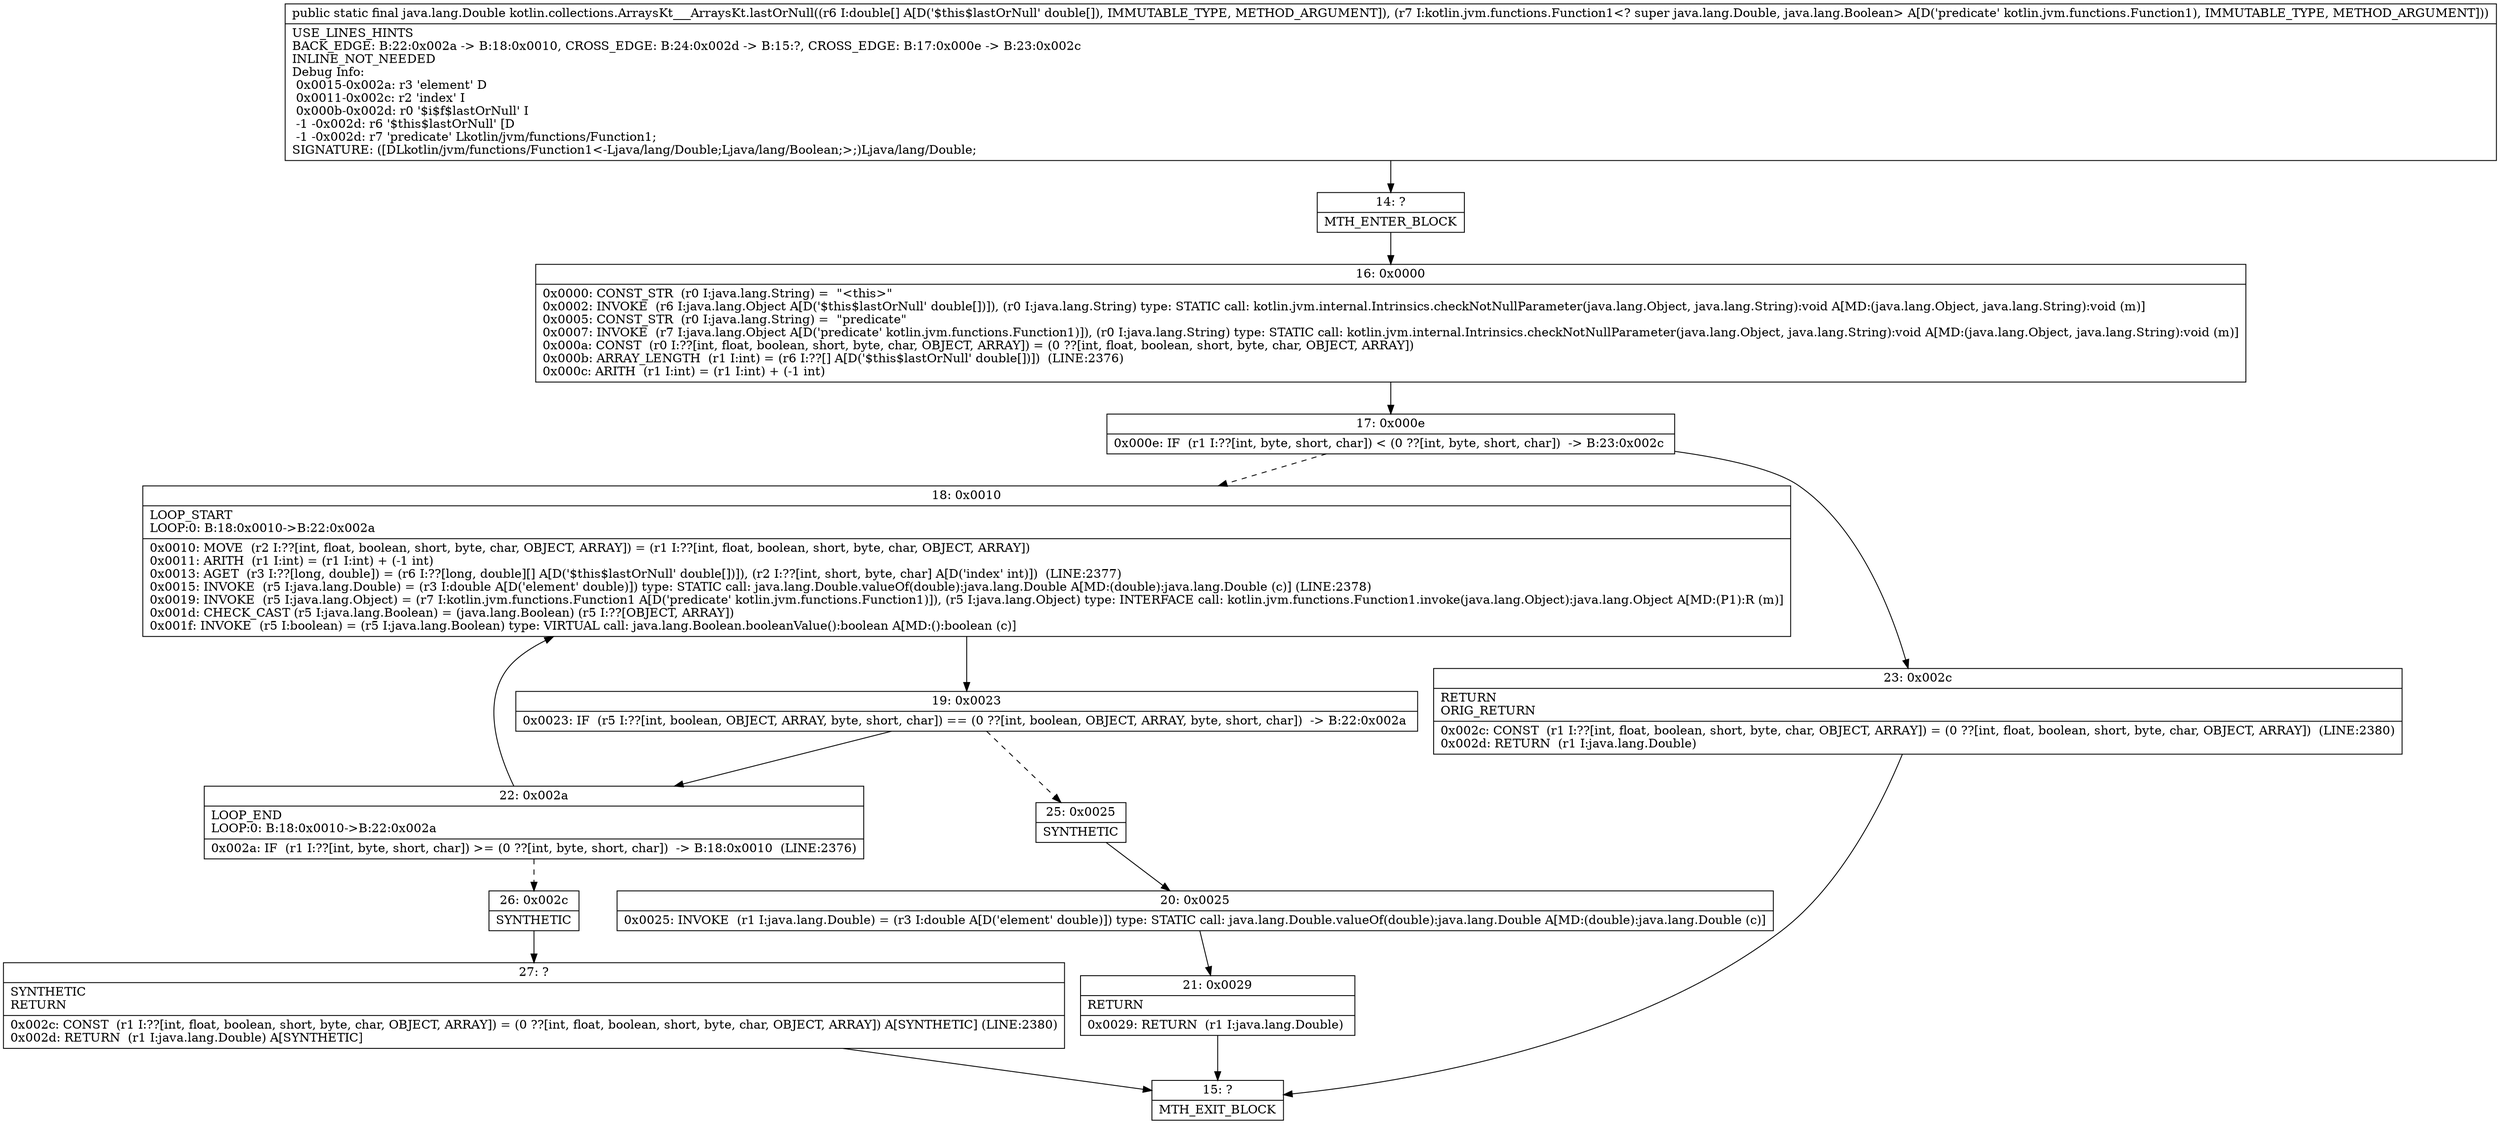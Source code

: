 digraph "CFG forkotlin.collections.ArraysKt___ArraysKt.lastOrNull([DLkotlin\/jvm\/functions\/Function1;)Ljava\/lang\/Double;" {
Node_14 [shape=record,label="{14\:\ ?|MTH_ENTER_BLOCK\l}"];
Node_16 [shape=record,label="{16\:\ 0x0000|0x0000: CONST_STR  (r0 I:java.lang.String) =  \"\<this\>\" \l0x0002: INVOKE  (r6 I:java.lang.Object A[D('$this$lastOrNull' double[])]), (r0 I:java.lang.String) type: STATIC call: kotlin.jvm.internal.Intrinsics.checkNotNullParameter(java.lang.Object, java.lang.String):void A[MD:(java.lang.Object, java.lang.String):void (m)]\l0x0005: CONST_STR  (r0 I:java.lang.String) =  \"predicate\" \l0x0007: INVOKE  (r7 I:java.lang.Object A[D('predicate' kotlin.jvm.functions.Function1)]), (r0 I:java.lang.String) type: STATIC call: kotlin.jvm.internal.Intrinsics.checkNotNullParameter(java.lang.Object, java.lang.String):void A[MD:(java.lang.Object, java.lang.String):void (m)]\l0x000a: CONST  (r0 I:??[int, float, boolean, short, byte, char, OBJECT, ARRAY]) = (0 ??[int, float, boolean, short, byte, char, OBJECT, ARRAY]) \l0x000b: ARRAY_LENGTH  (r1 I:int) = (r6 I:??[] A[D('$this$lastOrNull' double[])])  (LINE:2376)\l0x000c: ARITH  (r1 I:int) = (r1 I:int) + (\-1 int) \l}"];
Node_17 [shape=record,label="{17\:\ 0x000e|0x000e: IF  (r1 I:??[int, byte, short, char]) \< (0 ??[int, byte, short, char])  \-\> B:23:0x002c \l}"];
Node_18 [shape=record,label="{18\:\ 0x0010|LOOP_START\lLOOP:0: B:18:0x0010\-\>B:22:0x002a\l|0x0010: MOVE  (r2 I:??[int, float, boolean, short, byte, char, OBJECT, ARRAY]) = (r1 I:??[int, float, boolean, short, byte, char, OBJECT, ARRAY]) \l0x0011: ARITH  (r1 I:int) = (r1 I:int) + (\-1 int) \l0x0013: AGET  (r3 I:??[long, double]) = (r6 I:??[long, double][] A[D('$this$lastOrNull' double[])]), (r2 I:??[int, short, byte, char] A[D('index' int)])  (LINE:2377)\l0x0015: INVOKE  (r5 I:java.lang.Double) = (r3 I:double A[D('element' double)]) type: STATIC call: java.lang.Double.valueOf(double):java.lang.Double A[MD:(double):java.lang.Double (c)] (LINE:2378)\l0x0019: INVOKE  (r5 I:java.lang.Object) = (r7 I:kotlin.jvm.functions.Function1 A[D('predicate' kotlin.jvm.functions.Function1)]), (r5 I:java.lang.Object) type: INTERFACE call: kotlin.jvm.functions.Function1.invoke(java.lang.Object):java.lang.Object A[MD:(P1):R (m)]\l0x001d: CHECK_CAST (r5 I:java.lang.Boolean) = (java.lang.Boolean) (r5 I:??[OBJECT, ARRAY]) \l0x001f: INVOKE  (r5 I:boolean) = (r5 I:java.lang.Boolean) type: VIRTUAL call: java.lang.Boolean.booleanValue():boolean A[MD:():boolean (c)]\l}"];
Node_19 [shape=record,label="{19\:\ 0x0023|0x0023: IF  (r5 I:??[int, boolean, OBJECT, ARRAY, byte, short, char]) == (0 ??[int, boolean, OBJECT, ARRAY, byte, short, char])  \-\> B:22:0x002a \l}"];
Node_22 [shape=record,label="{22\:\ 0x002a|LOOP_END\lLOOP:0: B:18:0x0010\-\>B:22:0x002a\l|0x002a: IF  (r1 I:??[int, byte, short, char]) \>= (0 ??[int, byte, short, char])  \-\> B:18:0x0010  (LINE:2376)\l}"];
Node_26 [shape=record,label="{26\:\ 0x002c|SYNTHETIC\l}"];
Node_27 [shape=record,label="{27\:\ ?|SYNTHETIC\lRETURN\l|0x002c: CONST  (r1 I:??[int, float, boolean, short, byte, char, OBJECT, ARRAY]) = (0 ??[int, float, boolean, short, byte, char, OBJECT, ARRAY]) A[SYNTHETIC] (LINE:2380)\l0x002d: RETURN  (r1 I:java.lang.Double) A[SYNTHETIC]\l}"];
Node_15 [shape=record,label="{15\:\ ?|MTH_EXIT_BLOCK\l}"];
Node_25 [shape=record,label="{25\:\ 0x0025|SYNTHETIC\l}"];
Node_20 [shape=record,label="{20\:\ 0x0025|0x0025: INVOKE  (r1 I:java.lang.Double) = (r3 I:double A[D('element' double)]) type: STATIC call: java.lang.Double.valueOf(double):java.lang.Double A[MD:(double):java.lang.Double (c)]\l}"];
Node_21 [shape=record,label="{21\:\ 0x0029|RETURN\l|0x0029: RETURN  (r1 I:java.lang.Double) \l}"];
Node_23 [shape=record,label="{23\:\ 0x002c|RETURN\lORIG_RETURN\l|0x002c: CONST  (r1 I:??[int, float, boolean, short, byte, char, OBJECT, ARRAY]) = (0 ??[int, float, boolean, short, byte, char, OBJECT, ARRAY])  (LINE:2380)\l0x002d: RETURN  (r1 I:java.lang.Double) \l}"];
MethodNode[shape=record,label="{public static final java.lang.Double kotlin.collections.ArraysKt___ArraysKt.lastOrNull((r6 I:double[] A[D('$this$lastOrNull' double[]), IMMUTABLE_TYPE, METHOD_ARGUMENT]), (r7 I:kotlin.jvm.functions.Function1\<? super java.lang.Double, java.lang.Boolean\> A[D('predicate' kotlin.jvm.functions.Function1), IMMUTABLE_TYPE, METHOD_ARGUMENT]))  | USE_LINES_HINTS\lBACK_EDGE: B:22:0x002a \-\> B:18:0x0010, CROSS_EDGE: B:24:0x002d \-\> B:15:?, CROSS_EDGE: B:17:0x000e \-\> B:23:0x002c\lINLINE_NOT_NEEDED\lDebug Info:\l  0x0015\-0x002a: r3 'element' D\l  0x0011\-0x002c: r2 'index' I\l  0x000b\-0x002d: r0 '$i$f$lastOrNull' I\l  \-1 \-0x002d: r6 '$this$lastOrNull' [D\l  \-1 \-0x002d: r7 'predicate' Lkotlin\/jvm\/functions\/Function1;\lSIGNATURE: ([DLkotlin\/jvm\/functions\/Function1\<\-Ljava\/lang\/Double;Ljava\/lang\/Boolean;\>;)Ljava\/lang\/Double;\l}"];
MethodNode -> Node_14;Node_14 -> Node_16;
Node_16 -> Node_17;
Node_17 -> Node_18[style=dashed];
Node_17 -> Node_23;
Node_18 -> Node_19;
Node_19 -> Node_22;
Node_19 -> Node_25[style=dashed];
Node_22 -> Node_18;
Node_22 -> Node_26[style=dashed];
Node_26 -> Node_27;
Node_27 -> Node_15;
Node_25 -> Node_20;
Node_20 -> Node_21;
Node_21 -> Node_15;
Node_23 -> Node_15;
}

